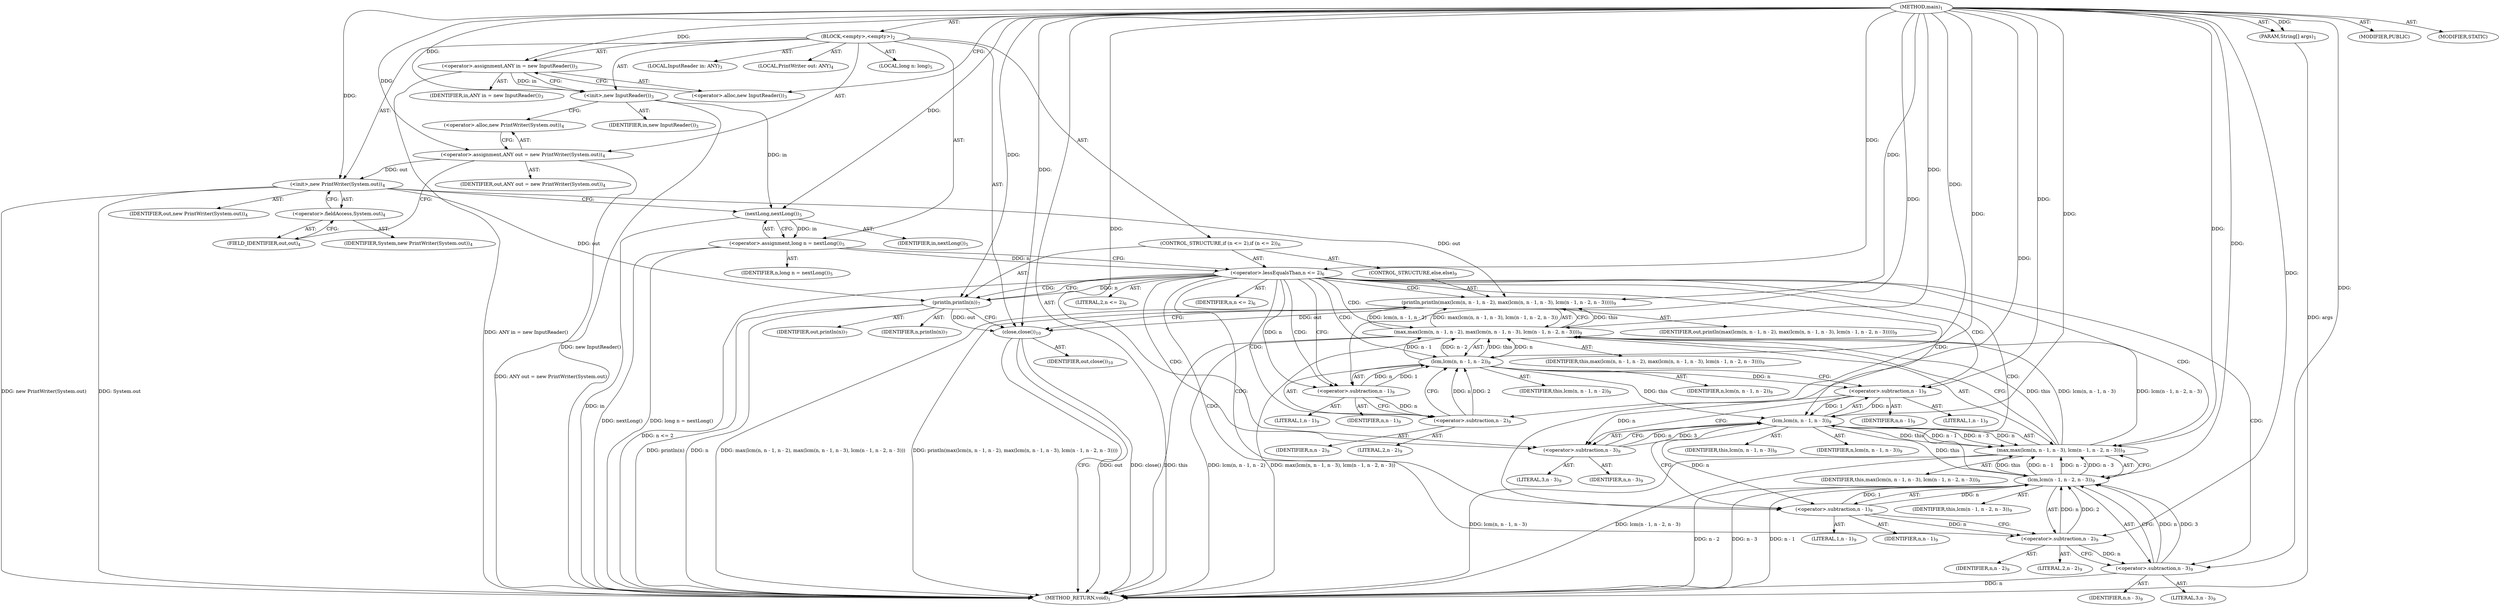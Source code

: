 digraph "main" {  
"21" [label = <(METHOD,main)<SUB>1</SUB>> ]
"22" [label = <(PARAM,String[] args)<SUB>1</SUB>> ]
"23" [label = <(BLOCK,&lt;empty&gt;,&lt;empty&gt;)<SUB>2</SUB>> ]
"4" [label = <(LOCAL,InputReader in: ANY)<SUB>3</SUB>> ]
"24" [label = <(&lt;operator&gt;.assignment,ANY in = new InputReader())<SUB>3</SUB>> ]
"25" [label = <(IDENTIFIER,in,ANY in = new InputReader())<SUB>3</SUB>> ]
"26" [label = <(&lt;operator&gt;.alloc,new InputReader())<SUB>3</SUB>> ]
"27" [label = <(&lt;init&gt;,new InputReader())<SUB>3</SUB>> ]
"3" [label = <(IDENTIFIER,in,new InputReader())<SUB>3</SUB>> ]
"6" [label = <(LOCAL,PrintWriter out: ANY)<SUB>4</SUB>> ]
"28" [label = <(&lt;operator&gt;.assignment,ANY out = new PrintWriter(System.out))<SUB>4</SUB>> ]
"29" [label = <(IDENTIFIER,out,ANY out = new PrintWriter(System.out))<SUB>4</SUB>> ]
"30" [label = <(&lt;operator&gt;.alloc,new PrintWriter(System.out))<SUB>4</SUB>> ]
"31" [label = <(&lt;init&gt;,new PrintWriter(System.out))<SUB>4</SUB>> ]
"5" [label = <(IDENTIFIER,out,new PrintWriter(System.out))<SUB>4</SUB>> ]
"32" [label = <(&lt;operator&gt;.fieldAccess,System.out)<SUB>4</SUB>> ]
"33" [label = <(IDENTIFIER,System,new PrintWriter(System.out))<SUB>4</SUB>> ]
"34" [label = <(FIELD_IDENTIFIER,out,out)<SUB>4</SUB>> ]
"35" [label = <(LOCAL,long n: long)<SUB>5</SUB>> ]
"36" [label = <(&lt;operator&gt;.assignment,long n = nextLong())<SUB>5</SUB>> ]
"37" [label = <(IDENTIFIER,n,long n = nextLong())<SUB>5</SUB>> ]
"38" [label = <(nextLong,nextLong())<SUB>5</SUB>> ]
"39" [label = <(IDENTIFIER,in,nextLong())<SUB>5</SUB>> ]
"40" [label = <(CONTROL_STRUCTURE,if (n &lt;= 2),if (n &lt;= 2))<SUB>6</SUB>> ]
"41" [label = <(&lt;operator&gt;.lessEqualsThan,n &lt;= 2)<SUB>6</SUB>> ]
"42" [label = <(IDENTIFIER,n,n &lt;= 2)<SUB>6</SUB>> ]
"43" [label = <(LITERAL,2,n &lt;= 2)<SUB>6</SUB>> ]
"44" [label = <(println,println(n))<SUB>7</SUB>> ]
"45" [label = <(IDENTIFIER,out,println(n))<SUB>7</SUB>> ]
"46" [label = <(IDENTIFIER,n,println(n))<SUB>7</SUB>> ]
"47" [label = <(CONTROL_STRUCTURE,else,else)<SUB>9</SUB>> ]
"48" [label = <(println,println(max(lcm(n, n - 1, n - 2), max(lcm(n, n - 1, n - 3), lcm(n - 1, n - 2, n - 3)))))<SUB>9</SUB>> ]
"49" [label = <(IDENTIFIER,out,println(max(lcm(n, n - 1, n - 2), max(lcm(n, n - 1, n - 3), lcm(n - 1, n - 2, n - 3)))))<SUB>9</SUB>> ]
"50" [label = <(max,max(lcm(n, n - 1, n - 2), max(lcm(n, n - 1, n - 3), lcm(n - 1, n - 2, n - 3))))<SUB>9</SUB>> ]
"51" [label = <(IDENTIFIER,this,max(lcm(n, n - 1, n - 2), max(lcm(n, n - 1, n - 3), lcm(n - 1, n - 2, n - 3))))<SUB>9</SUB>> ]
"52" [label = <(lcm,lcm(n, n - 1, n - 2))<SUB>9</SUB>> ]
"53" [label = <(IDENTIFIER,this,lcm(n, n - 1, n - 2))<SUB>9</SUB>> ]
"54" [label = <(IDENTIFIER,n,lcm(n, n - 1, n - 2))<SUB>9</SUB>> ]
"55" [label = <(&lt;operator&gt;.subtraction,n - 1)<SUB>9</SUB>> ]
"56" [label = <(IDENTIFIER,n,n - 1)<SUB>9</SUB>> ]
"57" [label = <(LITERAL,1,n - 1)<SUB>9</SUB>> ]
"58" [label = <(&lt;operator&gt;.subtraction,n - 2)<SUB>9</SUB>> ]
"59" [label = <(IDENTIFIER,n,n - 2)<SUB>9</SUB>> ]
"60" [label = <(LITERAL,2,n - 2)<SUB>9</SUB>> ]
"61" [label = <(max,max(lcm(n, n - 1, n - 3), lcm(n - 1, n - 2, n - 3)))<SUB>9</SUB>> ]
"62" [label = <(IDENTIFIER,this,max(lcm(n, n - 1, n - 3), lcm(n - 1, n - 2, n - 3)))<SUB>9</SUB>> ]
"63" [label = <(lcm,lcm(n, n - 1, n - 3))<SUB>9</SUB>> ]
"64" [label = <(IDENTIFIER,this,lcm(n, n - 1, n - 3))<SUB>9</SUB>> ]
"65" [label = <(IDENTIFIER,n,lcm(n, n - 1, n - 3))<SUB>9</SUB>> ]
"66" [label = <(&lt;operator&gt;.subtraction,n - 1)<SUB>9</SUB>> ]
"67" [label = <(IDENTIFIER,n,n - 1)<SUB>9</SUB>> ]
"68" [label = <(LITERAL,1,n - 1)<SUB>9</SUB>> ]
"69" [label = <(&lt;operator&gt;.subtraction,n - 3)<SUB>9</SUB>> ]
"70" [label = <(IDENTIFIER,n,n - 3)<SUB>9</SUB>> ]
"71" [label = <(LITERAL,3,n - 3)<SUB>9</SUB>> ]
"72" [label = <(lcm,lcm(n - 1, n - 2, n - 3))<SUB>9</SUB>> ]
"73" [label = <(IDENTIFIER,this,lcm(n - 1, n - 2, n - 3))<SUB>9</SUB>> ]
"74" [label = <(&lt;operator&gt;.subtraction,n - 1)<SUB>9</SUB>> ]
"75" [label = <(IDENTIFIER,n,n - 1)<SUB>9</SUB>> ]
"76" [label = <(LITERAL,1,n - 1)<SUB>9</SUB>> ]
"77" [label = <(&lt;operator&gt;.subtraction,n - 2)<SUB>9</SUB>> ]
"78" [label = <(IDENTIFIER,n,n - 2)<SUB>9</SUB>> ]
"79" [label = <(LITERAL,2,n - 2)<SUB>9</SUB>> ]
"80" [label = <(&lt;operator&gt;.subtraction,n - 3)<SUB>9</SUB>> ]
"81" [label = <(IDENTIFIER,n,n - 3)<SUB>9</SUB>> ]
"82" [label = <(LITERAL,3,n - 3)<SUB>9</SUB>> ]
"83" [label = <(close,close())<SUB>10</SUB>> ]
"84" [label = <(IDENTIFIER,out,close())<SUB>10</SUB>> ]
"85" [label = <(MODIFIER,PUBLIC)> ]
"86" [label = <(MODIFIER,STATIC)> ]
"87" [label = <(METHOD_RETURN,void)<SUB>1</SUB>> ]
  "21" -> "22"  [ label = "AST: "] 
  "21" -> "23"  [ label = "AST: "] 
  "21" -> "85"  [ label = "AST: "] 
  "21" -> "86"  [ label = "AST: "] 
  "21" -> "87"  [ label = "AST: "] 
  "23" -> "4"  [ label = "AST: "] 
  "23" -> "24"  [ label = "AST: "] 
  "23" -> "27"  [ label = "AST: "] 
  "23" -> "6"  [ label = "AST: "] 
  "23" -> "28"  [ label = "AST: "] 
  "23" -> "31"  [ label = "AST: "] 
  "23" -> "35"  [ label = "AST: "] 
  "23" -> "36"  [ label = "AST: "] 
  "23" -> "40"  [ label = "AST: "] 
  "23" -> "83"  [ label = "AST: "] 
  "24" -> "25"  [ label = "AST: "] 
  "24" -> "26"  [ label = "AST: "] 
  "27" -> "3"  [ label = "AST: "] 
  "28" -> "29"  [ label = "AST: "] 
  "28" -> "30"  [ label = "AST: "] 
  "31" -> "5"  [ label = "AST: "] 
  "31" -> "32"  [ label = "AST: "] 
  "32" -> "33"  [ label = "AST: "] 
  "32" -> "34"  [ label = "AST: "] 
  "36" -> "37"  [ label = "AST: "] 
  "36" -> "38"  [ label = "AST: "] 
  "38" -> "39"  [ label = "AST: "] 
  "40" -> "41"  [ label = "AST: "] 
  "40" -> "44"  [ label = "AST: "] 
  "40" -> "47"  [ label = "AST: "] 
  "41" -> "42"  [ label = "AST: "] 
  "41" -> "43"  [ label = "AST: "] 
  "44" -> "45"  [ label = "AST: "] 
  "44" -> "46"  [ label = "AST: "] 
  "47" -> "48"  [ label = "AST: "] 
  "48" -> "49"  [ label = "AST: "] 
  "48" -> "50"  [ label = "AST: "] 
  "50" -> "51"  [ label = "AST: "] 
  "50" -> "52"  [ label = "AST: "] 
  "50" -> "61"  [ label = "AST: "] 
  "52" -> "53"  [ label = "AST: "] 
  "52" -> "54"  [ label = "AST: "] 
  "52" -> "55"  [ label = "AST: "] 
  "52" -> "58"  [ label = "AST: "] 
  "55" -> "56"  [ label = "AST: "] 
  "55" -> "57"  [ label = "AST: "] 
  "58" -> "59"  [ label = "AST: "] 
  "58" -> "60"  [ label = "AST: "] 
  "61" -> "62"  [ label = "AST: "] 
  "61" -> "63"  [ label = "AST: "] 
  "61" -> "72"  [ label = "AST: "] 
  "63" -> "64"  [ label = "AST: "] 
  "63" -> "65"  [ label = "AST: "] 
  "63" -> "66"  [ label = "AST: "] 
  "63" -> "69"  [ label = "AST: "] 
  "66" -> "67"  [ label = "AST: "] 
  "66" -> "68"  [ label = "AST: "] 
  "69" -> "70"  [ label = "AST: "] 
  "69" -> "71"  [ label = "AST: "] 
  "72" -> "73"  [ label = "AST: "] 
  "72" -> "74"  [ label = "AST: "] 
  "72" -> "77"  [ label = "AST: "] 
  "72" -> "80"  [ label = "AST: "] 
  "74" -> "75"  [ label = "AST: "] 
  "74" -> "76"  [ label = "AST: "] 
  "77" -> "78"  [ label = "AST: "] 
  "77" -> "79"  [ label = "AST: "] 
  "80" -> "81"  [ label = "AST: "] 
  "80" -> "82"  [ label = "AST: "] 
  "83" -> "84"  [ label = "AST: "] 
  "24" -> "27"  [ label = "CFG: "] 
  "27" -> "30"  [ label = "CFG: "] 
  "28" -> "34"  [ label = "CFG: "] 
  "31" -> "38"  [ label = "CFG: "] 
  "36" -> "41"  [ label = "CFG: "] 
  "83" -> "87"  [ label = "CFG: "] 
  "26" -> "24"  [ label = "CFG: "] 
  "30" -> "28"  [ label = "CFG: "] 
  "32" -> "31"  [ label = "CFG: "] 
  "38" -> "36"  [ label = "CFG: "] 
  "41" -> "44"  [ label = "CFG: "] 
  "41" -> "55"  [ label = "CFG: "] 
  "44" -> "83"  [ label = "CFG: "] 
  "34" -> "32"  [ label = "CFG: "] 
  "48" -> "83"  [ label = "CFG: "] 
  "50" -> "48"  [ label = "CFG: "] 
  "52" -> "66"  [ label = "CFG: "] 
  "61" -> "50"  [ label = "CFG: "] 
  "55" -> "58"  [ label = "CFG: "] 
  "58" -> "52"  [ label = "CFG: "] 
  "63" -> "74"  [ label = "CFG: "] 
  "72" -> "61"  [ label = "CFG: "] 
  "66" -> "69"  [ label = "CFG: "] 
  "69" -> "63"  [ label = "CFG: "] 
  "74" -> "77"  [ label = "CFG: "] 
  "77" -> "80"  [ label = "CFG: "] 
  "80" -> "72"  [ label = "CFG: "] 
  "21" -> "26"  [ label = "CFG: "] 
  "22" -> "87"  [ label = "DDG: args"] 
  "24" -> "87"  [ label = "DDG: ANY in = new InputReader()"] 
  "27" -> "87"  [ label = "DDG: new InputReader()"] 
  "28" -> "87"  [ label = "DDG: ANY out = new PrintWriter(System.out)"] 
  "31" -> "87"  [ label = "DDG: System.out"] 
  "31" -> "87"  [ label = "DDG: new PrintWriter(System.out)"] 
  "38" -> "87"  [ label = "DDG: in"] 
  "36" -> "87"  [ label = "DDG: nextLong()"] 
  "36" -> "87"  [ label = "DDG: long n = nextLong()"] 
  "41" -> "87"  [ label = "DDG: n &lt;= 2"] 
  "50" -> "87"  [ label = "DDG: this"] 
  "50" -> "87"  [ label = "DDG: lcm(n, n - 1, n - 2)"] 
  "61" -> "87"  [ label = "DDG: lcm(n, n - 1, n - 3)"] 
  "72" -> "87"  [ label = "DDG: n - 1"] 
  "72" -> "87"  [ label = "DDG: n - 2"] 
  "80" -> "87"  [ label = "DDG: n"] 
  "72" -> "87"  [ label = "DDG: n - 3"] 
  "61" -> "87"  [ label = "DDG: lcm(n - 1, n - 2, n - 3)"] 
  "50" -> "87"  [ label = "DDG: max(lcm(n, n - 1, n - 3), lcm(n - 1, n - 2, n - 3))"] 
  "48" -> "87"  [ label = "DDG: max(lcm(n, n - 1, n - 2), max(lcm(n, n - 1, n - 3), lcm(n - 1, n - 2, n - 3)))"] 
  "48" -> "87"  [ label = "DDG: println(max(lcm(n, n - 1, n - 2), max(lcm(n, n - 1, n - 3), lcm(n - 1, n - 2, n - 3))))"] 
  "44" -> "87"  [ label = "DDG: n"] 
  "44" -> "87"  [ label = "DDG: println(n)"] 
  "83" -> "87"  [ label = "DDG: out"] 
  "83" -> "87"  [ label = "DDG: close()"] 
  "21" -> "22"  [ label = "DDG: "] 
  "21" -> "24"  [ label = "DDG: "] 
  "21" -> "28"  [ label = "DDG: "] 
  "38" -> "36"  [ label = "DDG: in"] 
  "24" -> "27"  [ label = "DDG: in"] 
  "21" -> "27"  [ label = "DDG: "] 
  "28" -> "31"  [ label = "DDG: out"] 
  "21" -> "31"  [ label = "DDG: "] 
  "48" -> "83"  [ label = "DDG: out"] 
  "44" -> "83"  [ label = "DDG: out"] 
  "21" -> "83"  [ label = "DDG: "] 
  "27" -> "38"  [ label = "DDG: in"] 
  "21" -> "38"  [ label = "DDG: "] 
  "36" -> "41"  [ label = "DDG: n"] 
  "21" -> "41"  [ label = "DDG: "] 
  "31" -> "44"  [ label = "DDG: out"] 
  "21" -> "44"  [ label = "DDG: "] 
  "41" -> "44"  [ label = "DDG: n"] 
  "31" -> "48"  [ label = "DDG: out"] 
  "21" -> "48"  [ label = "DDG: "] 
  "50" -> "48"  [ label = "DDG: this"] 
  "50" -> "48"  [ label = "DDG: lcm(n, n - 1, n - 2)"] 
  "50" -> "48"  [ label = "DDG: max(lcm(n, n - 1, n - 3), lcm(n - 1, n - 2, n - 3))"] 
  "61" -> "50"  [ label = "DDG: this"] 
  "21" -> "50"  [ label = "DDG: "] 
  "52" -> "50"  [ label = "DDG: this"] 
  "52" -> "50"  [ label = "DDG: n"] 
  "52" -> "50"  [ label = "DDG: n - 1"] 
  "52" -> "50"  [ label = "DDG: n - 2"] 
  "61" -> "50"  [ label = "DDG: lcm(n, n - 1, n - 3)"] 
  "61" -> "50"  [ label = "DDG: lcm(n - 1, n - 2, n - 3)"] 
  "21" -> "52"  [ label = "DDG: "] 
  "58" -> "52"  [ label = "DDG: n"] 
  "55" -> "52"  [ label = "DDG: n"] 
  "55" -> "52"  [ label = "DDG: 1"] 
  "58" -> "52"  [ label = "DDG: 2"] 
  "72" -> "61"  [ label = "DDG: this"] 
  "21" -> "61"  [ label = "DDG: "] 
  "63" -> "61"  [ label = "DDG: this"] 
  "63" -> "61"  [ label = "DDG: n"] 
  "63" -> "61"  [ label = "DDG: n - 1"] 
  "63" -> "61"  [ label = "DDG: n - 3"] 
  "72" -> "61"  [ label = "DDG: n - 1"] 
  "72" -> "61"  [ label = "DDG: n - 2"] 
  "72" -> "61"  [ label = "DDG: n - 3"] 
  "41" -> "55"  [ label = "DDG: n"] 
  "21" -> "55"  [ label = "DDG: "] 
  "55" -> "58"  [ label = "DDG: n"] 
  "21" -> "58"  [ label = "DDG: "] 
  "52" -> "63"  [ label = "DDG: this"] 
  "21" -> "63"  [ label = "DDG: "] 
  "69" -> "63"  [ label = "DDG: n"] 
  "66" -> "63"  [ label = "DDG: n"] 
  "66" -> "63"  [ label = "DDG: 1"] 
  "69" -> "63"  [ label = "DDG: 3"] 
  "63" -> "72"  [ label = "DDG: this"] 
  "21" -> "72"  [ label = "DDG: "] 
  "74" -> "72"  [ label = "DDG: n"] 
  "74" -> "72"  [ label = "DDG: 1"] 
  "77" -> "72"  [ label = "DDG: n"] 
  "77" -> "72"  [ label = "DDG: 2"] 
  "80" -> "72"  [ label = "DDG: n"] 
  "80" -> "72"  [ label = "DDG: 3"] 
  "52" -> "66"  [ label = "DDG: n"] 
  "21" -> "66"  [ label = "DDG: "] 
  "66" -> "69"  [ label = "DDG: n"] 
  "21" -> "69"  [ label = "DDG: "] 
  "63" -> "74"  [ label = "DDG: n"] 
  "21" -> "74"  [ label = "DDG: "] 
  "74" -> "77"  [ label = "DDG: n"] 
  "21" -> "77"  [ label = "DDG: "] 
  "77" -> "80"  [ label = "DDG: n"] 
  "21" -> "80"  [ label = "DDG: "] 
  "41" -> "80"  [ label = "CDG: "] 
  "41" -> "48"  [ label = "CDG: "] 
  "41" -> "58"  [ label = "CDG: "] 
  "41" -> "61"  [ label = "CDG: "] 
  "41" -> "77"  [ label = "CDG: "] 
  "41" -> "66"  [ label = "CDG: "] 
  "41" -> "52"  [ label = "CDG: "] 
  "41" -> "72"  [ label = "CDG: "] 
  "41" -> "69"  [ label = "CDG: "] 
  "41" -> "74"  [ label = "CDG: "] 
  "41" -> "63"  [ label = "CDG: "] 
  "41" -> "50"  [ label = "CDG: "] 
  "41" -> "44"  [ label = "CDG: "] 
  "41" -> "55"  [ label = "CDG: "] 
}
